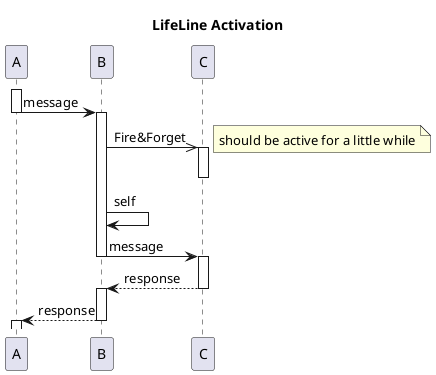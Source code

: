 {
  "sha1": "4k5j9bocbnh0y16jqjzbe2cxco6okum",
  "insertion": {
    "when": "2024-05-30T20:48:20.510Z",
    "user": "plantuml@gmail.com"
  }
}
@startuml 
' See http://plantuml.sourceforge.net/sequence.html

Title LifeLine Activation

Activate A
A -> B : message
deActivate A
Activate B

B ->> C :Fire&Forget 
Activate C
Note right: should be active for a little while
deActivate C

B -> B : self

B->C : message
deActivate B
Activate C
C--> B: response
deActivate C
Activate B

B --> A : response
deActivate B
Activate A

@enduml
